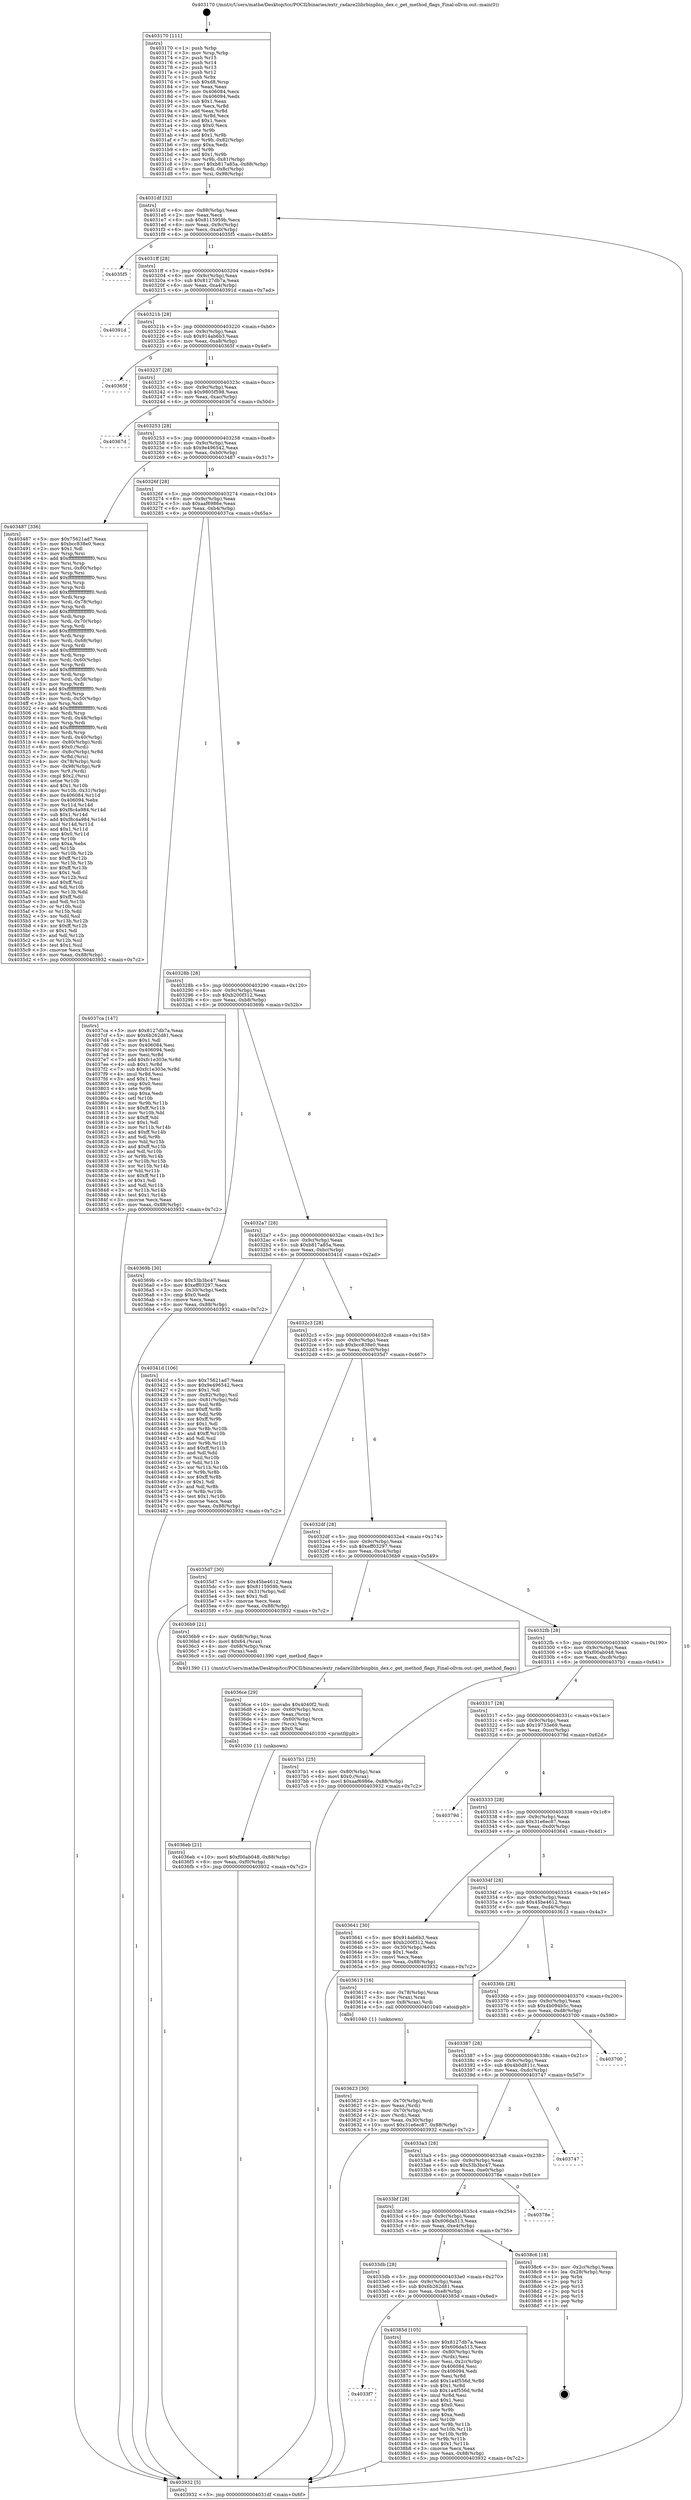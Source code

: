 digraph "0x403170" {
  label = "0x403170 (/mnt/c/Users/mathe/Desktop/tcc/POCII/binaries/extr_radare2librbinpbin_dex.c_get_method_flags_Final-ollvm.out::main(0))"
  labelloc = "t"
  node[shape=record]

  Entry [label="",width=0.3,height=0.3,shape=circle,fillcolor=black,style=filled]
  "0x4031df" [label="{
     0x4031df [32]\l
     | [instrs]\l
     &nbsp;&nbsp;0x4031df \<+6\>: mov -0x88(%rbp),%eax\l
     &nbsp;&nbsp;0x4031e5 \<+2\>: mov %eax,%ecx\l
     &nbsp;&nbsp;0x4031e7 \<+6\>: sub $0x8115959b,%ecx\l
     &nbsp;&nbsp;0x4031ed \<+6\>: mov %eax,-0x9c(%rbp)\l
     &nbsp;&nbsp;0x4031f3 \<+6\>: mov %ecx,-0xa0(%rbp)\l
     &nbsp;&nbsp;0x4031f9 \<+6\>: je 00000000004035f5 \<main+0x485\>\l
  }"]
  "0x4035f5" [label="{
     0x4035f5\l
  }", style=dashed]
  "0x4031ff" [label="{
     0x4031ff [28]\l
     | [instrs]\l
     &nbsp;&nbsp;0x4031ff \<+5\>: jmp 0000000000403204 \<main+0x94\>\l
     &nbsp;&nbsp;0x403204 \<+6\>: mov -0x9c(%rbp),%eax\l
     &nbsp;&nbsp;0x40320a \<+5\>: sub $0x8127db7a,%eax\l
     &nbsp;&nbsp;0x40320f \<+6\>: mov %eax,-0xa4(%rbp)\l
     &nbsp;&nbsp;0x403215 \<+6\>: je 000000000040391d \<main+0x7ad\>\l
  }"]
  Exit [label="",width=0.3,height=0.3,shape=circle,fillcolor=black,style=filled,peripheries=2]
  "0x40391d" [label="{
     0x40391d\l
  }", style=dashed]
  "0x40321b" [label="{
     0x40321b [28]\l
     | [instrs]\l
     &nbsp;&nbsp;0x40321b \<+5\>: jmp 0000000000403220 \<main+0xb0\>\l
     &nbsp;&nbsp;0x403220 \<+6\>: mov -0x9c(%rbp),%eax\l
     &nbsp;&nbsp;0x403226 \<+5\>: sub $0x914ab6b3,%eax\l
     &nbsp;&nbsp;0x40322b \<+6\>: mov %eax,-0xa8(%rbp)\l
     &nbsp;&nbsp;0x403231 \<+6\>: je 000000000040365f \<main+0x4ef\>\l
  }"]
  "0x4033f7" [label="{
     0x4033f7\l
  }", style=dashed]
  "0x40365f" [label="{
     0x40365f\l
  }", style=dashed]
  "0x403237" [label="{
     0x403237 [28]\l
     | [instrs]\l
     &nbsp;&nbsp;0x403237 \<+5\>: jmp 000000000040323c \<main+0xcc\>\l
     &nbsp;&nbsp;0x40323c \<+6\>: mov -0x9c(%rbp),%eax\l
     &nbsp;&nbsp;0x403242 \<+5\>: sub $0x9805f598,%eax\l
     &nbsp;&nbsp;0x403247 \<+6\>: mov %eax,-0xac(%rbp)\l
     &nbsp;&nbsp;0x40324d \<+6\>: je 000000000040367d \<main+0x50d\>\l
  }"]
  "0x40385d" [label="{
     0x40385d [105]\l
     | [instrs]\l
     &nbsp;&nbsp;0x40385d \<+5\>: mov $0x8127db7a,%eax\l
     &nbsp;&nbsp;0x403862 \<+5\>: mov $0x606da513,%ecx\l
     &nbsp;&nbsp;0x403867 \<+4\>: mov -0x80(%rbp),%rdx\l
     &nbsp;&nbsp;0x40386b \<+2\>: mov (%rdx),%esi\l
     &nbsp;&nbsp;0x40386d \<+3\>: mov %esi,-0x2c(%rbp)\l
     &nbsp;&nbsp;0x403870 \<+7\>: mov 0x406084,%esi\l
     &nbsp;&nbsp;0x403877 \<+7\>: mov 0x406094,%edi\l
     &nbsp;&nbsp;0x40387e \<+3\>: mov %esi,%r8d\l
     &nbsp;&nbsp;0x403881 \<+7\>: add $0x1a4f556d,%r8d\l
     &nbsp;&nbsp;0x403888 \<+4\>: sub $0x1,%r8d\l
     &nbsp;&nbsp;0x40388c \<+7\>: sub $0x1a4f556d,%r8d\l
     &nbsp;&nbsp;0x403893 \<+4\>: imul %r8d,%esi\l
     &nbsp;&nbsp;0x403897 \<+3\>: and $0x1,%esi\l
     &nbsp;&nbsp;0x40389a \<+3\>: cmp $0x0,%esi\l
     &nbsp;&nbsp;0x40389d \<+4\>: sete %r9b\l
     &nbsp;&nbsp;0x4038a1 \<+3\>: cmp $0xa,%edi\l
     &nbsp;&nbsp;0x4038a4 \<+4\>: setl %r10b\l
     &nbsp;&nbsp;0x4038a8 \<+3\>: mov %r9b,%r11b\l
     &nbsp;&nbsp;0x4038ab \<+3\>: and %r10b,%r11b\l
     &nbsp;&nbsp;0x4038ae \<+3\>: xor %r10b,%r9b\l
     &nbsp;&nbsp;0x4038b1 \<+3\>: or %r9b,%r11b\l
     &nbsp;&nbsp;0x4038b4 \<+4\>: test $0x1,%r11b\l
     &nbsp;&nbsp;0x4038b8 \<+3\>: cmovne %ecx,%eax\l
     &nbsp;&nbsp;0x4038bb \<+6\>: mov %eax,-0x88(%rbp)\l
     &nbsp;&nbsp;0x4038c1 \<+5\>: jmp 0000000000403932 \<main+0x7c2\>\l
  }"]
  "0x40367d" [label="{
     0x40367d\l
  }", style=dashed]
  "0x403253" [label="{
     0x403253 [28]\l
     | [instrs]\l
     &nbsp;&nbsp;0x403253 \<+5\>: jmp 0000000000403258 \<main+0xe8\>\l
     &nbsp;&nbsp;0x403258 \<+6\>: mov -0x9c(%rbp),%eax\l
     &nbsp;&nbsp;0x40325e \<+5\>: sub $0x9e496542,%eax\l
     &nbsp;&nbsp;0x403263 \<+6\>: mov %eax,-0xb0(%rbp)\l
     &nbsp;&nbsp;0x403269 \<+6\>: je 0000000000403487 \<main+0x317\>\l
  }"]
  "0x4033db" [label="{
     0x4033db [28]\l
     | [instrs]\l
     &nbsp;&nbsp;0x4033db \<+5\>: jmp 00000000004033e0 \<main+0x270\>\l
     &nbsp;&nbsp;0x4033e0 \<+6\>: mov -0x9c(%rbp),%eax\l
     &nbsp;&nbsp;0x4033e6 \<+5\>: sub $0x6b262d81,%eax\l
     &nbsp;&nbsp;0x4033eb \<+6\>: mov %eax,-0xe8(%rbp)\l
     &nbsp;&nbsp;0x4033f1 \<+6\>: je 000000000040385d \<main+0x6ed\>\l
  }"]
  "0x403487" [label="{
     0x403487 [336]\l
     | [instrs]\l
     &nbsp;&nbsp;0x403487 \<+5\>: mov $0x75621ad7,%eax\l
     &nbsp;&nbsp;0x40348c \<+5\>: mov $0xbcc838e0,%ecx\l
     &nbsp;&nbsp;0x403491 \<+2\>: mov $0x1,%dl\l
     &nbsp;&nbsp;0x403493 \<+3\>: mov %rsp,%rsi\l
     &nbsp;&nbsp;0x403496 \<+4\>: add $0xfffffffffffffff0,%rsi\l
     &nbsp;&nbsp;0x40349a \<+3\>: mov %rsi,%rsp\l
     &nbsp;&nbsp;0x40349d \<+4\>: mov %rsi,-0x80(%rbp)\l
     &nbsp;&nbsp;0x4034a1 \<+3\>: mov %rsp,%rsi\l
     &nbsp;&nbsp;0x4034a4 \<+4\>: add $0xfffffffffffffff0,%rsi\l
     &nbsp;&nbsp;0x4034a8 \<+3\>: mov %rsi,%rsp\l
     &nbsp;&nbsp;0x4034ab \<+3\>: mov %rsp,%rdi\l
     &nbsp;&nbsp;0x4034ae \<+4\>: add $0xfffffffffffffff0,%rdi\l
     &nbsp;&nbsp;0x4034b2 \<+3\>: mov %rdi,%rsp\l
     &nbsp;&nbsp;0x4034b5 \<+4\>: mov %rdi,-0x78(%rbp)\l
     &nbsp;&nbsp;0x4034b9 \<+3\>: mov %rsp,%rdi\l
     &nbsp;&nbsp;0x4034bc \<+4\>: add $0xfffffffffffffff0,%rdi\l
     &nbsp;&nbsp;0x4034c0 \<+3\>: mov %rdi,%rsp\l
     &nbsp;&nbsp;0x4034c3 \<+4\>: mov %rdi,-0x70(%rbp)\l
     &nbsp;&nbsp;0x4034c7 \<+3\>: mov %rsp,%rdi\l
     &nbsp;&nbsp;0x4034ca \<+4\>: add $0xfffffffffffffff0,%rdi\l
     &nbsp;&nbsp;0x4034ce \<+3\>: mov %rdi,%rsp\l
     &nbsp;&nbsp;0x4034d1 \<+4\>: mov %rdi,-0x68(%rbp)\l
     &nbsp;&nbsp;0x4034d5 \<+3\>: mov %rsp,%rdi\l
     &nbsp;&nbsp;0x4034d8 \<+4\>: add $0xfffffffffffffff0,%rdi\l
     &nbsp;&nbsp;0x4034dc \<+3\>: mov %rdi,%rsp\l
     &nbsp;&nbsp;0x4034df \<+4\>: mov %rdi,-0x60(%rbp)\l
     &nbsp;&nbsp;0x4034e3 \<+3\>: mov %rsp,%rdi\l
     &nbsp;&nbsp;0x4034e6 \<+4\>: add $0xfffffffffffffff0,%rdi\l
     &nbsp;&nbsp;0x4034ea \<+3\>: mov %rdi,%rsp\l
     &nbsp;&nbsp;0x4034ed \<+4\>: mov %rdi,-0x58(%rbp)\l
     &nbsp;&nbsp;0x4034f1 \<+3\>: mov %rsp,%rdi\l
     &nbsp;&nbsp;0x4034f4 \<+4\>: add $0xfffffffffffffff0,%rdi\l
     &nbsp;&nbsp;0x4034f8 \<+3\>: mov %rdi,%rsp\l
     &nbsp;&nbsp;0x4034fb \<+4\>: mov %rdi,-0x50(%rbp)\l
     &nbsp;&nbsp;0x4034ff \<+3\>: mov %rsp,%rdi\l
     &nbsp;&nbsp;0x403502 \<+4\>: add $0xfffffffffffffff0,%rdi\l
     &nbsp;&nbsp;0x403506 \<+3\>: mov %rdi,%rsp\l
     &nbsp;&nbsp;0x403509 \<+4\>: mov %rdi,-0x48(%rbp)\l
     &nbsp;&nbsp;0x40350d \<+3\>: mov %rsp,%rdi\l
     &nbsp;&nbsp;0x403510 \<+4\>: add $0xfffffffffffffff0,%rdi\l
     &nbsp;&nbsp;0x403514 \<+3\>: mov %rdi,%rsp\l
     &nbsp;&nbsp;0x403517 \<+4\>: mov %rdi,-0x40(%rbp)\l
     &nbsp;&nbsp;0x40351b \<+4\>: mov -0x80(%rbp),%rdi\l
     &nbsp;&nbsp;0x40351f \<+6\>: movl $0x0,(%rdi)\l
     &nbsp;&nbsp;0x403525 \<+7\>: mov -0x8c(%rbp),%r8d\l
     &nbsp;&nbsp;0x40352c \<+3\>: mov %r8d,(%rsi)\l
     &nbsp;&nbsp;0x40352f \<+4\>: mov -0x78(%rbp),%rdi\l
     &nbsp;&nbsp;0x403533 \<+7\>: mov -0x98(%rbp),%r9\l
     &nbsp;&nbsp;0x40353a \<+3\>: mov %r9,(%rdi)\l
     &nbsp;&nbsp;0x40353d \<+3\>: cmpl $0x2,(%rsi)\l
     &nbsp;&nbsp;0x403540 \<+4\>: setne %r10b\l
     &nbsp;&nbsp;0x403544 \<+4\>: and $0x1,%r10b\l
     &nbsp;&nbsp;0x403548 \<+4\>: mov %r10b,-0x31(%rbp)\l
     &nbsp;&nbsp;0x40354c \<+8\>: mov 0x406084,%r11d\l
     &nbsp;&nbsp;0x403554 \<+7\>: mov 0x406094,%ebx\l
     &nbsp;&nbsp;0x40355b \<+3\>: mov %r11d,%r14d\l
     &nbsp;&nbsp;0x40355e \<+7\>: sub $0xf8c4a984,%r14d\l
     &nbsp;&nbsp;0x403565 \<+4\>: sub $0x1,%r14d\l
     &nbsp;&nbsp;0x403569 \<+7\>: add $0xf8c4a984,%r14d\l
     &nbsp;&nbsp;0x403570 \<+4\>: imul %r14d,%r11d\l
     &nbsp;&nbsp;0x403574 \<+4\>: and $0x1,%r11d\l
     &nbsp;&nbsp;0x403578 \<+4\>: cmp $0x0,%r11d\l
     &nbsp;&nbsp;0x40357c \<+4\>: sete %r10b\l
     &nbsp;&nbsp;0x403580 \<+3\>: cmp $0xa,%ebx\l
     &nbsp;&nbsp;0x403583 \<+4\>: setl %r15b\l
     &nbsp;&nbsp;0x403587 \<+3\>: mov %r10b,%r12b\l
     &nbsp;&nbsp;0x40358a \<+4\>: xor $0xff,%r12b\l
     &nbsp;&nbsp;0x40358e \<+3\>: mov %r15b,%r13b\l
     &nbsp;&nbsp;0x403591 \<+4\>: xor $0xff,%r13b\l
     &nbsp;&nbsp;0x403595 \<+3\>: xor $0x1,%dl\l
     &nbsp;&nbsp;0x403598 \<+3\>: mov %r12b,%sil\l
     &nbsp;&nbsp;0x40359b \<+4\>: and $0xff,%sil\l
     &nbsp;&nbsp;0x40359f \<+3\>: and %dl,%r10b\l
     &nbsp;&nbsp;0x4035a2 \<+3\>: mov %r13b,%dil\l
     &nbsp;&nbsp;0x4035a5 \<+4\>: and $0xff,%dil\l
     &nbsp;&nbsp;0x4035a9 \<+3\>: and %dl,%r15b\l
     &nbsp;&nbsp;0x4035ac \<+3\>: or %r10b,%sil\l
     &nbsp;&nbsp;0x4035af \<+3\>: or %r15b,%dil\l
     &nbsp;&nbsp;0x4035b2 \<+3\>: xor %dil,%sil\l
     &nbsp;&nbsp;0x4035b5 \<+3\>: or %r13b,%r12b\l
     &nbsp;&nbsp;0x4035b8 \<+4\>: xor $0xff,%r12b\l
     &nbsp;&nbsp;0x4035bc \<+3\>: or $0x1,%dl\l
     &nbsp;&nbsp;0x4035bf \<+3\>: and %dl,%r12b\l
     &nbsp;&nbsp;0x4035c2 \<+3\>: or %r12b,%sil\l
     &nbsp;&nbsp;0x4035c5 \<+4\>: test $0x1,%sil\l
     &nbsp;&nbsp;0x4035c9 \<+3\>: cmovne %ecx,%eax\l
     &nbsp;&nbsp;0x4035cc \<+6\>: mov %eax,-0x88(%rbp)\l
     &nbsp;&nbsp;0x4035d2 \<+5\>: jmp 0000000000403932 \<main+0x7c2\>\l
  }"]
  "0x40326f" [label="{
     0x40326f [28]\l
     | [instrs]\l
     &nbsp;&nbsp;0x40326f \<+5\>: jmp 0000000000403274 \<main+0x104\>\l
     &nbsp;&nbsp;0x403274 \<+6\>: mov -0x9c(%rbp),%eax\l
     &nbsp;&nbsp;0x40327a \<+5\>: sub $0xaaf6986e,%eax\l
     &nbsp;&nbsp;0x40327f \<+6\>: mov %eax,-0xb4(%rbp)\l
     &nbsp;&nbsp;0x403285 \<+6\>: je 00000000004037ca \<main+0x65a\>\l
  }"]
  "0x4038c6" [label="{
     0x4038c6 [18]\l
     | [instrs]\l
     &nbsp;&nbsp;0x4038c6 \<+3\>: mov -0x2c(%rbp),%eax\l
     &nbsp;&nbsp;0x4038c9 \<+4\>: lea -0x28(%rbp),%rsp\l
     &nbsp;&nbsp;0x4038cd \<+1\>: pop %rbx\l
     &nbsp;&nbsp;0x4038ce \<+2\>: pop %r12\l
     &nbsp;&nbsp;0x4038d0 \<+2\>: pop %r13\l
     &nbsp;&nbsp;0x4038d2 \<+2\>: pop %r14\l
     &nbsp;&nbsp;0x4038d4 \<+2\>: pop %r15\l
     &nbsp;&nbsp;0x4038d6 \<+1\>: pop %rbp\l
     &nbsp;&nbsp;0x4038d7 \<+1\>: ret\l
  }"]
  "0x4037ca" [label="{
     0x4037ca [147]\l
     | [instrs]\l
     &nbsp;&nbsp;0x4037ca \<+5\>: mov $0x8127db7a,%eax\l
     &nbsp;&nbsp;0x4037cf \<+5\>: mov $0x6b262d81,%ecx\l
     &nbsp;&nbsp;0x4037d4 \<+2\>: mov $0x1,%dl\l
     &nbsp;&nbsp;0x4037d6 \<+7\>: mov 0x406084,%esi\l
     &nbsp;&nbsp;0x4037dd \<+7\>: mov 0x406094,%edi\l
     &nbsp;&nbsp;0x4037e4 \<+3\>: mov %esi,%r8d\l
     &nbsp;&nbsp;0x4037e7 \<+7\>: add $0xfc1e303e,%r8d\l
     &nbsp;&nbsp;0x4037ee \<+4\>: sub $0x1,%r8d\l
     &nbsp;&nbsp;0x4037f2 \<+7\>: sub $0xfc1e303e,%r8d\l
     &nbsp;&nbsp;0x4037f9 \<+4\>: imul %r8d,%esi\l
     &nbsp;&nbsp;0x4037fd \<+3\>: and $0x1,%esi\l
     &nbsp;&nbsp;0x403800 \<+3\>: cmp $0x0,%esi\l
     &nbsp;&nbsp;0x403803 \<+4\>: sete %r9b\l
     &nbsp;&nbsp;0x403807 \<+3\>: cmp $0xa,%edi\l
     &nbsp;&nbsp;0x40380a \<+4\>: setl %r10b\l
     &nbsp;&nbsp;0x40380e \<+3\>: mov %r9b,%r11b\l
     &nbsp;&nbsp;0x403811 \<+4\>: xor $0xff,%r11b\l
     &nbsp;&nbsp;0x403815 \<+3\>: mov %r10b,%bl\l
     &nbsp;&nbsp;0x403818 \<+3\>: xor $0xff,%bl\l
     &nbsp;&nbsp;0x40381b \<+3\>: xor $0x1,%dl\l
     &nbsp;&nbsp;0x40381e \<+3\>: mov %r11b,%r14b\l
     &nbsp;&nbsp;0x403821 \<+4\>: and $0xff,%r14b\l
     &nbsp;&nbsp;0x403825 \<+3\>: and %dl,%r9b\l
     &nbsp;&nbsp;0x403828 \<+3\>: mov %bl,%r15b\l
     &nbsp;&nbsp;0x40382b \<+4\>: and $0xff,%r15b\l
     &nbsp;&nbsp;0x40382f \<+3\>: and %dl,%r10b\l
     &nbsp;&nbsp;0x403832 \<+3\>: or %r9b,%r14b\l
     &nbsp;&nbsp;0x403835 \<+3\>: or %r10b,%r15b\l
     &nbsp;&nbsp;0x403838 \<+3\>: xor %r15b,%r14b\l
     &nbsp;&nbsp;0x40383b \<+3\>: or %bl,%r11b\l
     &nbsp;&nbsp;0x40383e \<+4\>: xor $0xff,%r11b\l
     &nbsp;&nbsp;0x403842 \<+3\>: or $0x1,%dl\l
     &nbsp;&nbsp;0x403845 \<+3\>: and %dl,%r11b\l
     &nbsp;&nbsp;0x403848 \<+3\>: or %r11b,%r14b\l
     &nbsp;&nbsp;0x40384b \<+4\>: test $0x1,%r14b\l
     &nbsp;&nbsp;0x40384f \<+3\>: cmovne %ecx,%eax\l
     &nbsp;&nbsp;0x403852 \<+6\>: mov %eax,-0x88(%rbp)\l
     &nbsp;&nbsp;0x403858 \<+5\>: jmp 0000000000403932 \<main+0x7c2\>\l
  }"]
  "0x40328b" [label="{
     0x40328b [28]\l
     | [instrs]\l
     &nbsp;&nbsp;0x40328b \<+5\>: jmp 0000000000403290 \<main+0x120\>\l
     &nbsp;&nbsp;0x403290 \<+6\>: mov -0x9c(%rbp),%eax\l
     &nbsp;&nbsp;0x403296 \<+5\>: sub $0xb200f312,%eax\l
     &nbsp;&nbsp;0x40329b \<+6\>: mov %eax,-0xb8(%rbp)\l
     &nbsp;&nbsp;0x4032a1 \<+6\>: je 000000000040369b \<main+0x52b\>\l
  }"]
  "0x4033bf" [label="{
     0x4033bf [28]\l
     | [instrs]\l
     &nbsp;&nbsp;0x4033bf \<+5\>: jmp 00000000004033c4 \<main+0x254\>\l
     &nbsp;&nbsp;0x4033c4 \<+6\>: mov -0x9c(%rbp),%eax\l
     &nbsp;&nbsp;0x4033ca \<+5\>: sub $0x606da513,%eax\l
     &nbsp;&nbsp;0x4033cf \<+6\>: mov %eax,-0xe4(%rbp)\l
     &nbsp;&nbsp;0x4033d5 \<+6\>: je 00000000004038c6 \<main+0x756\>\l
  }"]
  "0x40369b" [label="{
     0x40369b [30]\l
     | [instrs]\l
     &nbsp;&nbsp;0x40369b \<+5\>: mov $0x53b3bc47,%eax\l
     &nbsp;&nbsp;0x4036a0 \<+5\>: mov $0xeff03297,%ecx\l
     &nbsp;&nbsp;0x4036a5 \<+3\>: mov -0x30(%rbp),%edx\l
     &nbsp;&nbsp;0x4036a8 \<+3\>: cmp $0x0,%edx\l
     &nbsp;&nbsp;0x4036ab \<+3\>: cmove %ecx,%eax\l
     &nbsp;&nbsp;0x4036ae \<+6\>: mov %eax,-0x88(%rbp)\l
     &nbsp;&nbsp;0x4036b4 \<+5\>: jmp 0000000000403932 \<main+0x7c2\>\l
  }"]
  "0x4032a7" [label="{
     0x4032a7 [28]\l
     | [instrs]\l
     &nbsp;&nbsp;0x4032a7 \<+5\>: jmp 00000000004032ac \<main+0x13c\>\l
     &nbsp;&nbsp;0x4032ac \<+6\>: mov -0x9c(%rbp),%eax\l
     &nbsp;&nbsp;0x4032b2 \<+5\>: sub $0xb817a85a,%eax\l
     &nbsp;&nbsp;0x4032b7 \<+6\>: mov %eax,-0xbc(%rbp)\l
     &nbsp;&nbsp;0x4032bd \<+6\>: je 000000000040341d \<main+0x2ad\>\l
  }"]
  "0x40378e" [label="{
     0x40378e\l
  }", style=dashed]
  "0x40341d" [label="{
     0x40341d [106]\l
     | [instrs]\l
     &nbsp;&nbsp;0x40341d \<+5\>: mov $0x75621ad7,%eax\l
     &nbsp;&nbsp;0x403422 \<+5\>: mov $0x9e496542,%ecx\l
     &nbsp;&nbsp;0x403427 \<+2\>: mov $0x1,%dl\l
     &nbsp;&nbsp;0x403429 \<+7\>: mov -0x82(%rbp),%sil\l
     &nbsp;&nbsp;0x403430 \<+7\>: mov -0x81(%rbp),%dil\l
     &nbsp;&nbsp;0x403437 \<+3\>: mov %sil,%r8b\l
     &nbsp;&nbsp;0x40343a \<+4\>: xor $0xff,%r8b\l
     &nbsp;&nbsp;0x40343e \<+3\>: mov %dil,%r9b\l
     &nbsp;&nbsp;0x403441 \<+4\>: xor $0xff,%r9b\l
     &nbsp;&nbsp;0x403445 \<+3\>: xor $0x1,%dl\l
     &nbsp;&nbsp;0x403448 \<+3\>: mov %r8b,%r10b\l
     &nbsp;&nbsp;0x40344b \<+4\>: and $0xff,%r10b\l
     &nbsp;&nbsp;0x40344f \<+3\>: and %dl,%sil\l
     &nbsp;&nbsp;0x403452 \<+3\>: mov %r9b,%r11b\l
     &nbsp;&nbsp;0x403455 \<+4\>: and $0xff,%r11b\l
     &nbsp;&nbsp;0x403459 \<+3\>: and %dl,%dil\l
     &nbsp;&nbsp;0x40345c \<+3\>: or %sil,%r10b\l
     &nbsp;&nbsp;0x40345f \<+3\>: or %dil,%r11b\l
     &nbsp;&nbsp;0x403462 \<+3\>: xor %r11b,%r10b\l
     &nbsp;&nbsp;0x403465 \<+3\>: or %r9b,%r8b\l
     &nbsp;&nbsp;0x403468 \<+4\>: xor $0xff,%r8b\l
     &nbsp;&nbsp;0x40346c \<+3\>: or $0x1,%dl\l
     &nbsp;&nbsp;0x40346f \<+3\>: and %dl,%r8b\l
     &nbsp;&nbsp;0x403472 \<+3\>: or %r8b,%r10b\l
     &nbsp;&nbsp;0x403475 \<+4\>: test $0x1,%r10b\l
     &nbsp;&nbsp;0x403479 \<+3\>: cmovne %ecx,%eax\l
     &nbsp;&nbsp;0x40347c \<+6\>: mov %eax,-0x88(%rbp)\l
     &nbsp;&nbsp;0x403482 \<+5\>: jmp 0000000000403932 \<main+0x7c2\>\l
  }"]
  "0x4032c3" [label="{
     0x4032c3 [28]\l
     | [instrs]\l
     &nbsp;&nbsp;0x4032c3 \<+5\>: jmp 00000000004032c8 \<main+0x158\>\l
     &nbsp;&nbsp;0x4032c8 \<+6\>: mov -0x9c(%rbp),%eax\l
     &nbsp;&nbsp;0x4032ce \<+5\>: sub $0xbcc838e0,%eax\l
     &nbsp;&nbsp;0x4032d3 \<+6\>: mov %eax,-0xc0(%rbp)\l
     &nbsp;&nbsp;0x4032d9 \<+6\>: je 00000000004035d7 \<main+0x467\>\l
  }"]
  "0x403932" [label="{
     0x403932 [5]\l
     | [instrs]\l
     &nbsp;&nbsp;0x403932 \<+5\>: jmp 00000000004031df \<main+0x6f\>\l
  }"]
  "0x403170" [label="{
     0x403170 [111]\l
     | [instrs]\l
     &nbsp;&nbsp;0x403170 \<+1\>: push %rbp\l
     &nbsp;&nbsp;0x403171 \<+3\>: mov %rsp,%rbp\l
     &nbsp;&nbsp;0x403174 \<+2\>: push %r15\l
     &nbsp;&nbsp;0x403176 \<+2\>: push %r14\l
     &nbsp;&nbsp;0x403178 \<+2\>: push %r13\l
     &nbsp;&nbsp;0x40317a \<+2\>: push %r12\l
     &nbsp;&nbsp;0x40317c \<+1\>: push %rbx\l
     &nbsp;&nbsp;0x40317d \<+7\>: sub $0xd8,%rsp\l
     &nbsp;&nbsp;0x403184 \<+2\>: xor %eax,%eax\l
     &nbsp;&nbsp;0x403186 \<+7\>: mov 0x406084,%ecx\l
     &nbsp;&nbsp;0x40318d \<+7\>: mov 0x406094,%edx\l
     &nbsp;&nbsp;0x403194 \<+3\>: sub $0x1,%eax\l
     &nbsp;&nbsp;0x403197 \<+3\>: mov %ecx,%r8d\l
     &nbsp;&nbsp;0x40319a \<+3\>: add %eax,%r8d\l
     &nbsp;&nbsp;0x40319d \<+4\>: imul %r8d,%ecx\l
     &nbsp;&nbsp;0x4031a1 \<+3\>: and $0x1,%ecx\l
     &nbsp;&nbsp;0x4031a4 \<+3\>: cmp $0x0,%ecx\l
     &nbsp;&nbsp;0x4031a7 \<+4\>: sete %r9b\l
     &nbsp;&nbsp;0x4031ab \<+4\>: and $0x1,%r9b\l
     &nbsp;&nbsp;0x4031af \<+7\>: mov %r9b,-0x82(%rbp)\l
     &nbsp;&nbsp;0x4031b6 \<+3\>: cmp $0xa,%edx\l
     &nbsp;&nbsp;0x4031b9 \<+4\>: setl %r9b\l
     &nbsp;&nbsp;0x4031bd \<+4\>: and $0x1,%r9b\l
     &nbsp;&nbsp;0x4031c1 \<+7\>: mov %r9b,-0x81(%rbp)\l
     &nbsp;&nbsp;0x4031c8 \<+10\>: movl $0xb817a85a,-0x88(%rbp)\l
     &nbsp;&nbsp;0x4031d2 \<+6\>: mov %edi,-0x8c(%rbp)\l
     &nbsp;&nbsp;0x4031d8 \<+7\>: mov %rsi,-0x98(%rbp)\l
  }"]
  "0x4033a3" [label="{
     0x4033a3 [28]\l
     | [instrs]\l
     &nbsp;&nbsp;0x4033a3 \<+5\>: jmp 00000000004033a8 \<main+0x238\>\l
     &nbsp;&nbsp;0x4033a8 \<+6\>: mov -0x9c(%rbp),%eax\l
     &nbsp;&nbsp;0x4033ae \<+5\>: sub $0x53b3bc47,%eax\l
     &nbsp;&nbsp;0x4033b3 \<+6\>: mov %eax,-0xe0(%rbp)\l
     &nbsp;&nbsp;0x4033b9 \<+6\>: je 000000000040378e \<main+0x61e\>\l
  }"]
  "0x403747" [label="{
     0x403747\l
  }", style=dashed]
  "0x4035d7" [label="{
     0x4035d7 [30]\l
     | [instrs]\l
     &nbsp;&nbsp;0x4035d7 \<+5\>: mov $0x45be4612,%eax\l
     &nbsp;&nbsp;0x4035dc \<+5\>: mov $0x8115959b,%ecx\l
     &nbsp;&nbsp;0x4035e1 \<+3\>: mov -0x31(%rbp),%dl\l
     &nbsp;&nbsp;0x4035e4 \<+3\>: test $0x1,%dl\l
     &nbsp;&nbsp;0x4035e7 \<+3\>: cmovne %ecx,%eax\l
     &nbsp;&nbsp;0x4035ea \<+6\>: mov %eax,-0x88(%rbp)\l
     &nbsp;&nbsp;0x4035f0 \<+5\>: jmp 0000000000403932 \<main+0x7c2\>\l
  }"]
  "0x4032df" [label="{
     0x4032df [28]\l
     | [instrs]\l
     &nbsp;&nbsp;0x4032df \<+5\>: jmp 00000000004032e4 \<main+0x174\>\l
     &nbsp;&nbsp;0x4032e4 \<+6\>: mov -0x9c(%rbp),%eax\l
     &nbsp;&nbsp;0x4032ea \<+5\>: sub $0xeff03297,%eax\l
     &nbsp;&nbsp;0x4032ef \<+6\>: mov %eax,-0xc4(%rbp)\l
     &nbsp;&nbsp;0x4032f5 \<+6\>: je 00000000004036b9 \<main+0x549\>\l
  }"]
  "0x403387" [label="{
     0x403387 [28]\l
     | [instrs]\l
     &nbsp;&nbsp;0x403387 \<+5\>: jmp 000000000040338c \<main+0x21c\>\l
     &nbsp;&nbsp;0x40338c \<+6\>: mov -0x9c(%rbp),%eax\l
     &nbsp;&nbsp;0x403392 \<+5\>: sub $0x4b0d811c,%eax\l
     &nbsp;&nbsp;0x403397 \<+6\>: mov %eax,-0xdc(%rbp)\l
     &nbsp;&nbsp;0x40339d \<+6\>: je 0000000000403747 \<main+0x5d7\>\l
  }"]
  "0x4036b9" [label="{
     0x4036b9 [21]\l
     | [instrs]\l
     &nbsp;&nbsp;0x4036b9 \<+4\>: mov -0x68(%rbp),%rax\l
     &nbsp;&nbsp;0x4036bd \<+6\>: movl $0x64,(%rax)\l
     &nbsp;&nbsp;0x4036c3 \<+4\>: mov -0x68(%rbp),%rax\l
     &nbsp;&nbsp;0x4036c7 \<+2\>: mov (%rax),%edi\l
     &nbsp;&nbsp;0x4036c9 \<+5\>: call 0000000000401390 \<get_method_flags\>\l
     | [calls]\l
     &nbsp;&nbsp;0x401390 \{1\} (/mnt/c/Users/mathe/Desktop/tcc/POCII/binaries/extr_radare2librbinpbin_dex.c_get_method_flags_Final-ollvm.out::get_method_flags)\l
  }"]
  "0x4032fb" [label="{
     0x4032fb [28]\l
     | [instrs]\l
     &nbsp;&nbsp;0x4032fb \<+5\>: jmp 0000000000403300 \<main+0x190\>\l
     &nbsp;&nbsp;0x403300 \<+6\>: mov -0x9c(%rbp),%eax\l
     &nbsp;&nbsp;0x403306 \<+5\>: sub $0xf00ab048,%eax\l
     &nbsp;&nbsp;0x40330b \<+6\>: mov %eax,-0xc8(%rbp)\l
     &nbsp;&nbsp;0x403311 \<+6\>: je 00000000004037b1 \<main+0x641\>\l
  }"]
  "0x403700" [label="{
     0x403700\l
  }", style=dashed]
  "0x4037b1" [label="{
     0x4037b1 [25]\l
     | [instrs]\l
     &nbsp;&nbsp;0x4037b1 \<+4\>: mov -0x80(%rbp),%rax\l
     &nbsp;&nbsp;0x4037b5 \<+6\>: movl $0x0,(%rax)\l
     &nbsp;&nbsp;0x4037bb \<+10\>: movl $0xaaf6986e,-0x88(%rbp)\l
     &nbsp;&nbsp;0x4037c5 \<+5\>: jmp 0000000000403932 \<main+0x7c2\>\l
  }"]
  "0x403317" [label="{
     0x403317 [28]\l
     | [instrs]\l
     &nbsp;&nbsp;0x403317 \<+5\>: jmp 000000000040331c \<main+0x1ac\>\l
     &nbsp;&nbsp;0x40331c \<+6\>: mov -0x9c(%rbp),%eax\l
     &nbsp;&nbsp;0x403322 \<+5\>: sub $0x19733e69,%eax\l
     &nbsp;&nbsp;0x403327 \<+6\>: mov %eax,-0xcc(%rbp)\l
     &nbsp;&nbsp;0x40332d \<+6\>: je 000000000040379d \<main+0x62d\>\l
  }"]
  "0x4036eb" [label="{
     0x4036eb [21]\l
     | [instrs]\l
     &nbsp;&nbsp;0x4036eb \<+10\>: movl $0xf00ab048,-0x88(%rbp)\l
     &nbsp;&nbsp;0x4036f5 \<+6\>: mov %eax,-0xf0(%rbp)\l
     &nbsp;&nbsp;0x4036fb \<+5\>: jmp 0000000000403932 \<main+0x7c2\>\l
  }"]
  "0x40379d" [label="{
     0x40379d\l
  }", style=dashed]
  "0x403333" [label="{
     0x403333 [28]\l
     | [instrs]\l
     &nbsp;&nbsp;0x403333 \<+5\>: jmp 0000000000403338 \<main+0x1c8\>\l
     &nbsp;&nbsp;0x403338 \<+6\>: mov -0x9c(%rbp),%eax\l
     &nbsp;&nbsp;0x40333e \<+5\>: sub $0x31e6ec87,%eax\l
     &nbsp;&nbsp;0x403343 \<+6\>: mov %eax,-0xd0(%rbp)\l
     &nbsp;&nbsp;0x403349 \<+6\>: je 0000000000403641 \<main+0x4d1\>\l
  }"]
  "0x4036ce" [label="{
     0x4036ce [29]\l
     | [instrs]\l
     &nbsp;&nbsp;0x4036ce \<+10\>: movabs $0x4040f2,%rdi\l
     &nbsp;&nbsp;0x4036d8 \<+4\>: mov -0x60(%rbp),%rcx\l
     &nbsp;&nbsp;0x4036dc \<+2\>: mov %eax,(%rcx)\l
     &nbsp;&nbsp;0x4036de \<+4\>: mov -0x60(%rbp),%rcx\l
     &nbsp;&nbsp;0x4036e2 \<+2\>: mov (%rcx),%esi\l
     &nbsp;&nbsp;0x4036e4 \<+2\>: mov $0x0,%al\l
     &nbsp;&nbsp;0x4036e6 \<+5\>: call 0000000000401030 \<printf@plt\>\l
     | [calls]\l
     &nbsp;&nbsp;0x401030 \{1\} (unknown)\l
  }"]
  "0x403641" [label="{
     0x403641 [30]\l
     | [instrs]\l
     &nbsp;&nbsp;0x403641 \<+5\>: mov $0x914ab6b3,%eax\l
     &nbsp;&nbsp;0x403646 \<+5\>: mov $0xb200f312,%ecx\l
     &nbsp;&nbsp;0x40364b \<+3\>: mov -0x30(%rbp),%edx\l
     &nbsp;&nbsp;0x40364e \<+3\>: cmp $0x1,%edx\l
     &nbsp;&nbsp;0x403651 \<+3\>: cmovl %ecx,%eax\l
     &nbsp;&nbsp;0x403654 \<+6\>: mov %eax,-0x88(%rbp)\l
     &nbsp;&nbsp;0x40365a \<+5\>: jmp 0000000000403932 \<main+0x7c2\>\l
  }"]
  "0x40334f" [label="{
     0x40334f [28]\l
     | [instrs]\l
     &nbsp;&nbsp;0x40334f \<+5\>: jmp 0000000000403354 \<main+0x1e4\>\l
     &nbsp;&nbsp;0x403354 \<+6\>: mov -0x9c(%rbp),%eax\l
     &nbsp;&nbsp;0x40335a \<+5\>: sub $0x45be4612,%eax\l
     &nbsp;&nbsp;0x40335f \<+6\>: mov %eax,-0xd4(%rbp)\l
     &nbsp;&nbsp;0x403365 \<+6\>: je 0000000000403613 \<main+0x4a3\>\l
  }"]
  "0x403623" [label="{
     0x403623 [30]\l
     | [instrs]\l
     &nbsp;&nbsp;0x403623 \<+4\>: mov -0x70(%rbp),%rdi\l
     &nbsp;&nbsp;0x403627 \<+2\>: mov %eax,(%rdi)\l
     &nbsp;&nbsp;0x403629 \<+4\>: mov -0x70(%rbp),%rdi\l
     &nbsp;&nbsp;0x40362d \<+2\>: mov (%rdi),%eax\l
     &nbsp;&nbsp;0x40362f \<+3\>: mov %eax,-0x30(%rbp)\l
     &nbsp;&nbsp;0x403632 \<+10\>: movl $0x31e6ec87,-0x88(%rbp)\l
     &nbsp;&nbsp;0x40363c \<+5\>: jmp 0000000000403932 \<main+0x7c2\>\l
  }"]
  "0x403613" [label="{
     0x403613 [16]\l
     | [instrs]\l
     &nbsp;&nbsp;0x403613 \<+4\>: mov -0x78(%rbp),%rax\l
     &nbsp;&nbsp;0x403617 \<+3\>: mov (%rax),%rax\l
     &nbsp;&nbsp;0x40361a \<+4\>: mov 0x8(%rax),%rdi\l
     &nbsp;&nbsp;0x40361e \<+5\>: call 0000000000401040 \<atoi@plt\>\l
     | [calls]\l
     &nbsp;&nbsp;0x401040 \{1\} (unknown)\l
  }"]
  "0x40336b" [label="{
     0x40336b [28]\l
     | [instrs]\l
     &nbsp;&nbsp;0x40336b \<+5\>: jmp 0000000000403370 \<main+0x200\>\l
     &nbsp;&nbsp;0x403370 \<+6\>: mov -0x9c(%rbp),%eax\l
     &nbsp;&nbsp;0x403376 \<+5\>: sub $0x4b094b5c,%eax\l
     &nbsp;&nbsp;0x40337b \<+6\>: mov %eax,-0xd8(%rbp)\l
     &nbsp;&nbsp;0x403381 \<+6\>: je 0000000000403700 \<main+0x590\>\l
  }"]
  Entry -> "0x403170" [label=" 1"]
  "0x4031df" -> "0x4035f5" [label=" 0"]
  "0x4031df" -> "0x4031ff" [label=" 11"]
  "0x4038c6" -> Exit [label=" 1"]
  "0x4031ff" -> "0x40391d" [label=" 0"]
  "0x4031ff" -> "0x40321b" [label=" 11"]
  "0x40385d" -> "0x403932" [label=" 1"]
  "0x40321b" -> "0x40365f" [label=" 0"]
  "0x40321b" -> "0x403237" [label=" 11"]
  "0x4033db" -> "0x4033f7" [label=" 0"]
  "0x403237" -> "0x40367d" [label=" 0"]
  "0x403237" -> "0x403253" [label=" 11"]
  "0x4033db" -> "0x40385d" [label=" 1"]
  "0x403253" -> "0x403487" [label=" 1"]
  "0x403253" -> "0x40326f" [label=" 10"]
  "0x4033bf" -> "0x4033db" [label=" 1"]
  "0x40326f" -> "0x4037ca" [label=" 1"]
  "0x40326f" -> "0x40328b" [label=" 9"]
  "0x4033bf" -> "0x4038c6" [label=" 1"]
  "0x40328b" -> "0x40369b" [label=" 1"]
  "0x40328b" -> "0x4032a7" [label=" 8"]
  "0x4033a3" -> "0x4033bf" [label=" 2"]
  "0x4032a7" -> "0x40341d" [label=" 1"]
  "0x4032a7" -> "0x4032c3" [label=" 7"]
  "0x40341d" -> "0x403932" [label=" 1"]
  "0x403170" -> "0x4031df" [label=" 1"]
  "0x403932" -> "0x4031df" [label=" 10"]
  "0x4033a3" -> "0x40378e" [label=" 0"]
  "0x403487" -> "0x403932" [label=" 1"]
  "0x403387" -> "0x4033a3" [label=" 2"]
  "0x4032c3" -> "0x4035d7" [label=" 1"]
  "0x4032c3" -> "0x4032df" [label=" 6"]
  "0x4035d7" -> "0x403932" [label=" 1"]
  "0x403387" -> "0x403747" [label=" 0"]
  "0x4032df" -> "0x4036b9" [label=" 1"]
  "0x4032df" -> "0x4032fb" [label=" 5"]
  "0x40336b" -> "0x403387" [label=" 2"]
  "0x4032fb" -> "0x4037b1" [label=" 1"]
  "0x4032fb" -> "0x403317" [label=" 4"]
  "0x40336b" -> "0x403700" [label=" 0"]
  "0x403317" -> "0x40379d" [label=" 0"]
  "0x403317" -> "0x403333" [label=" 4"]
  "0x4037ca" -> "0x403932" [label=" 1"]
  "0x403333" -> "0x403641" [label=" 1"]
  "0x403333" -> "0x40334f" [label=" 3"]
  "0x4037b1" -> "0x403932" [label=" 1"]
  "0x40334f" -> "0x403613" [label=" 1"]
  "0x40334f" -> "0x40336b" [label=" 2"]
  "0x403613" -> "0x403623" [label=" 1"]
  "0x403623" -> "0x403932" [label=" 1"]
  "0x403641" -> "0x403932" [label=" 1"]
  "0x40369b" -> "0x403932" [label=" 1"]
  "0x4036b9" -> "0x4036ce" [label=" 1"]
  "0x4036ce" -> "0x4036eb" [label=" 1"]
  "0x4036eb" -> "0x403932" [label=" 1"]
}
